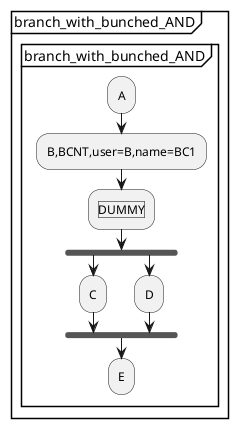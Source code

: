 @startuml
    partition "branch_with_bunched_AND" {
        group "branch_with_bunched_AND"
            :A;
            :B,BCNT,user=B,name=BC1;
            :|||DUMMY|||;
            fork
                :C;
            fork again
                :D;
            end fork
            :E;
        end group
    }
@enduml